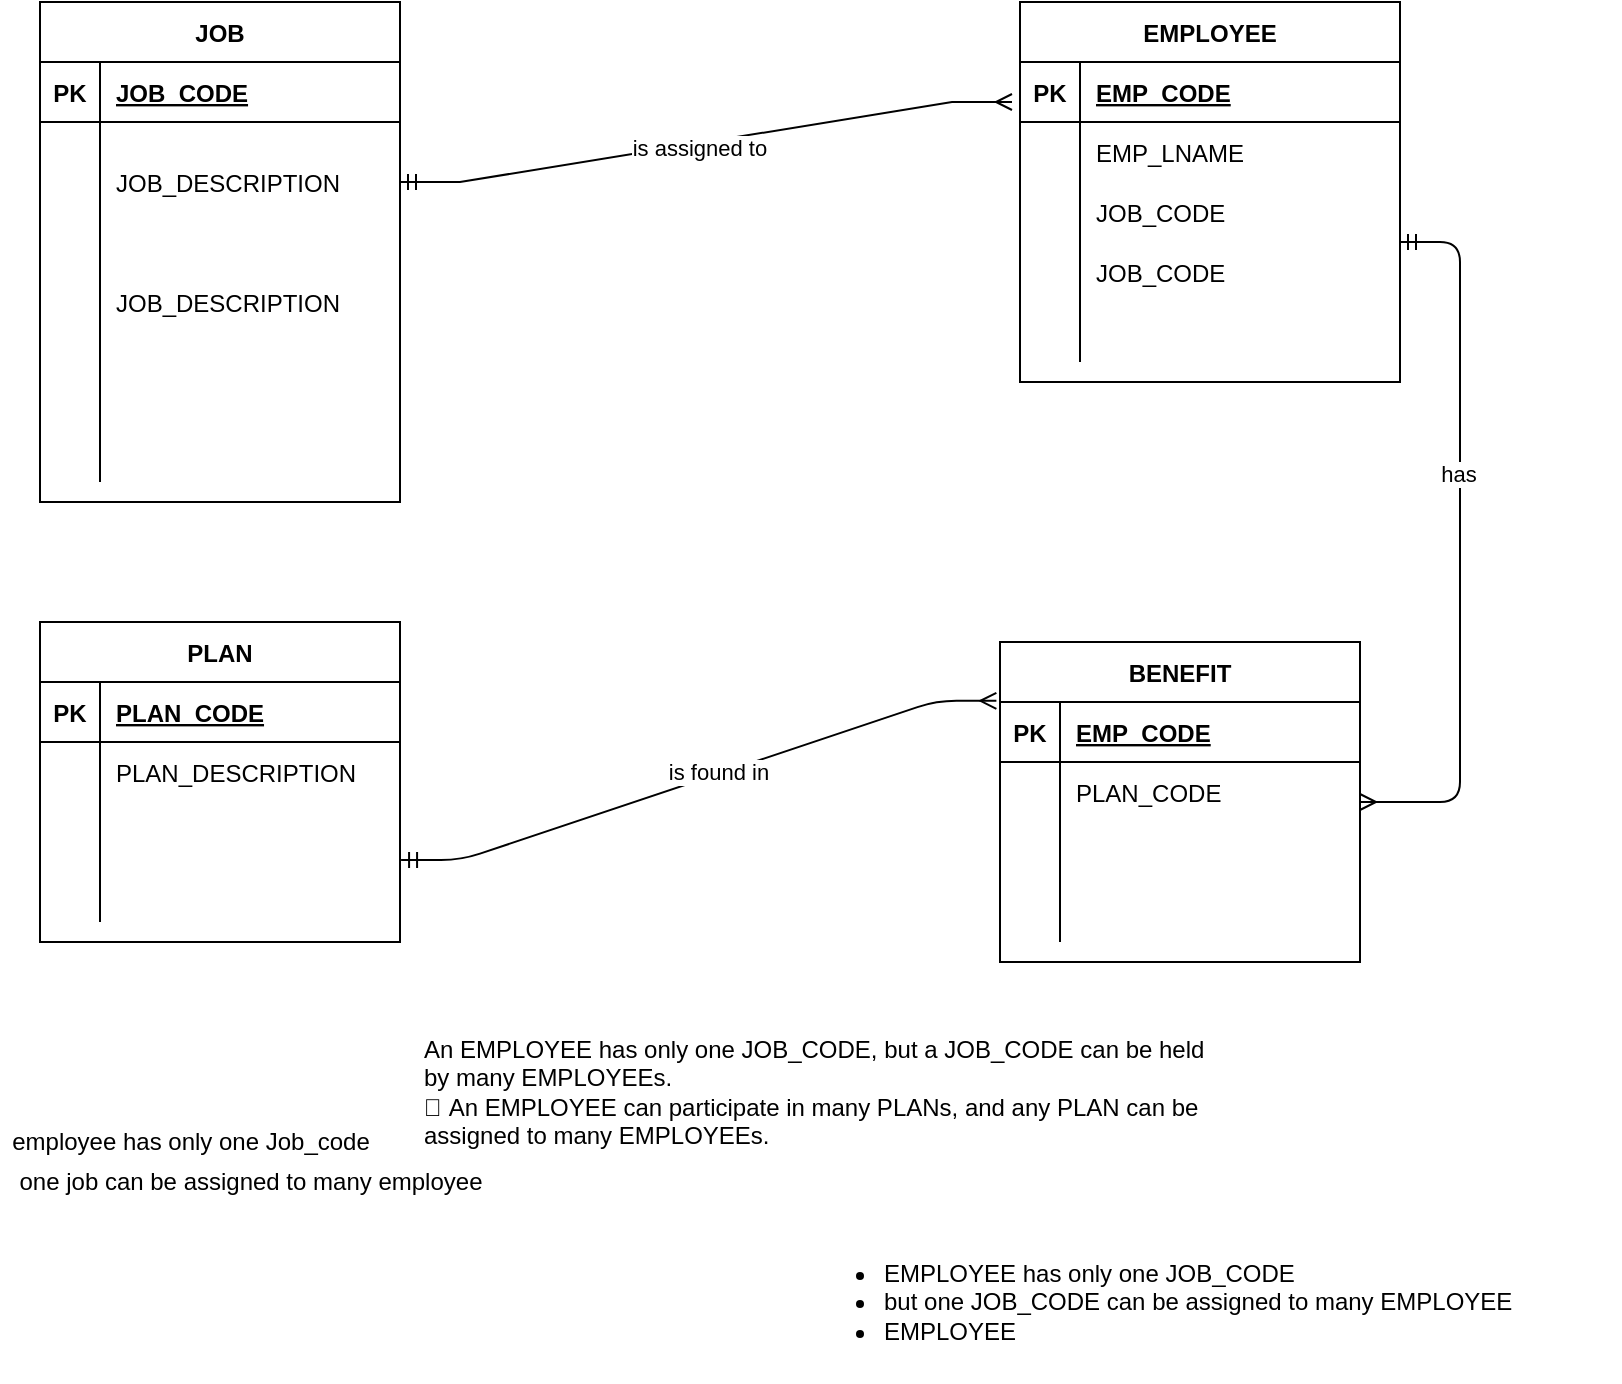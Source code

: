<mxfile version="15.3.1" type="github">
  <diagram id="K2ibX2l2OvX5-s6gczWc" name="Page-1">
    <mxGraphModel dx="1105" dy="579" grid="1" gridSize="10" guides="1" tooltips="1" connect="1" arrows="1" fold="1" page="1" pageScale="1" pageWidth="850" pageHeight="1100" math="0" shadow="0">
      <root>
        <mxCell id="0" />
        <mxCell id="1" parent="0" />
        <mxCell id="dyomKhumMqTRPVze4Xgc-1" value="EMPLOYEE" style="shape=table;startSize=30;container=1;collapsible=1;childLayout=tableLayout;fixedRows=1;rowLines=0;fontStyle=1;align=center;resizeLast=1;" vertex="1" parent="1">
          <mxGeometry x="530" y="50" width="190" height="190" as="geometry" />
        </mxCell>
        <mxCell id="dyomKhumMqTRPVze4Xgc-2" value="" style="shape=partialRectangle;collapsible=0;dropTarget=0;pointerEvents=0;fillColor=none;top=0;left=0;bottom=1;right=0;points=[[0,0.5],[1,0.5]];portConstraint=eastwest;" vertex="1" parent="dyomKhumMqTRPVze4Xgc-1">
          <mxGeometry y="30" width="190" height="30" as="geometry" />
        </mxCell>
        <mxCell id="dyomKhumMqTRPVze4Xgc-3" value="PK" style="shape=partialRectangle;connectable=0;fillColor=none;top=0;left=0;bottom=0;right=0;fontStyle=1;overflow=hidden;" vertex="1" parent="dyomKhumMqTRPVze4Xgc-2">
          <mxGeometry width="30" height="30" as="geometry">
            <mxRectangle width="30" height="30" as="alternateBounds" />
          </mxGeometry>
        </mxCell>
        <mxCell id="dyomKhumMqTRPVze4Xgc-4" value="EMP_CODE" style="shape=partialRectangle;connectable=0;fillColor=none;top=0;left=0;bottom=0;right=0;align=left;spacingLeft=6;fontStyle=5;overflow=hidden;" vertex="1" parent="dyomKhumMqTRPVze4Xgc-2">
          <mxGeometry x="30" width="160" height="30" as="geometry">
            <mxRectangle width="160" height="30" as="alternateBounds" />
          </mxGeometry>
        </mxCell>
        <mxCell id="dyomKhumMqTRPVze4Xgc-5" value="" style="shape=partialRectangle;collapsible=0;dropTarget=0;pointerEvents=0;fillColor=none;top=0;left=0;bottom=0;right=0;points=[[0,0.5],[1,0.5]];portConstraint=eastwest;" vertex="1" parent="dyomKhumMqTRPVze4Xgc-1">
          <mxGeometry y="60" width="190" height="30" as="geometry" />
        </mxCell>
        <mxCell id="dyomKhumMqTRPVze4Xgc-6" value="" style="shape=partialRectangle;connectable=0;fillColor=none;top=0;left=0;bottom=0;right=0;editable=1;overflow=hidden;" vertex="1" parent="dyomKhumMqTRPVze4Xgc-5">
          <mxGeometry width="30" height="30" as="geometry">
            <mxRectangle width="30" height="30" as="alternateBounds" />
          </mxGeometry>
        </mxCell>
        <mxCell id="dyomKhumMqTRPVze4Xgc-7" value="EMP_LNAME" style="shape=partialRectangle;connectable=0;fillColor=none;top=0;left=0;bottom=0;right=0;align=left;spacingLeft=6;overflow=hidden;" vertex="1" parent="dyomKhumMqTRPVze4Xgc-5">
          <mxGeometry x="30" width="160" height="30" as="geometry">
            <mxRectangle width="160" height="30" as="alternateBounds" />
          </mxGeometry>
        </mxCell>
        <mxCell id="dyomKhumMqTRPVze4Xgc-8" value="" style="shape=partialRectangle;collapsible=0;dropTarget=0;pointerEvents=0;fillColor=none;top=0;left=0;bottom=0;right=0;points=[[0,0.5],[1,0.5]];portConstraint=eastwest;" vertex="1" parent="dyomKhumMqTRPVze4Xgc-1">
          <mxGeometry y="90" width="190" height="30" as="geometry" />
        </mxCell>
        <mxCell id="dyomKhumMqTRPVze4Xgc-9" value="" style="shape=partialRectangle;connectable=0;fillColor=none;top=0;left=0;bottom=0;right=0;editable=1;overflow=hidden;" vertex="1" parent="dyomKhumMqTRPVze4Xgc-8">
          <mxGeometry width="30" height="30" as="geometry">
            <mxRectangle width="30" height="30" as="alternateBounds" />
          </mxGeometry>
        </mxCell>
        <mxCell id="dyomKhumMqTRPVze4Xgc-10" value="JOB_CODE" style="shape=partialRectangle;connectable=0;fillColor=none;top=0;left=0;bottom=0;right=0;align=left;spacingLeft=6;overflow=hidden;" vertex="1" parent="dyomKhumMqTRPVze4Xgc-8">
          <mxGeometry x="30" width="160" height="30" as="geometry">
            <mxRectangle width="160" height="30" as="alternateBounds" />
          </mxGeometry>
        </mxCell>
        <mxCell id="dyomKhumMqTRPVze4Xgc-87" value="" style="shape=partialRectangle;collapsible=0;dropTarget=0;pointerEvents=0;fillColor=none;top=0;left=0;bottom=0;right=0;points=[[0,0.5],[1,0.5]];portConstraint=eastwest;" vertex="1" parent="dyomKhumMqTRPVze4Xgc-1">
          <mxGeometry y="120" width="190" height="30" as="geometry" />
        </mxCell>
        <mxCell id="dyomKhumMqTRPVze4Xgc-88" value="" style="shape=partialRectangle;connectable=0;fillColor=none;top=0;left=0;bottom=0;right=0;editable=1;overflow=hidden;" vertex="1" parent="dyomKhumMqTRPVze4Xgc-87">
          <mxGeometry width="30" height="30" as="geometry">
            <mxRectangle width="30" height="30" as="alternateBounds" />
          </mxGeometry>
        </mxCell>
        <mxCell id="dyomKhumMqTRPVze4Xgc-89" value="JOB_CODE" style="shape=partialRectangle;connectable=0;fillColor=none;top=0;left=0;bottom=0;right=0;align=left;spacingLeft=6;overflow=hidden;" vertex="1" parent="dyomKhumMqTRPVze4Xgc-87">
          <mxGeometry x="30" width="160" height="30" as="geometry">
            <mxRectangle width="160" height="30" as="alternateBounds" />
          </mxGeometry>
        </mxCell>
        <mxCell id="dyomKhumMqTRPVze4Xgc-11" value="" style="shape=partialRectangle;collapsible=0;dropTarget=0;pointerEvents=0;fillColor=none;top=0;left=0;bottom=0;right=0;points=[[0,0.5],[1,0.5]];portConstraint=eastwest;" vertex="1" parent="dyomKhumMqTRPVze4Xgc-1">
          <mxGeometry y="150" width="190" height="30" as="geometry" />
        </mxCell>
        <mxCell id="dyomKhumMqTRPVze4Xgc-12" value="" style="shape=partialRectangle;connectable=0;fillColor=none;top=0;left=0;bottom=0;right=0;editable=1;overflow=hidden;" vertex="1" parent="dyomKhumMqTRPVze4Xgc-11">
          <mxGeometry width="30" height="30" as="geometry">
            <mxRectangle width="30" height="30" as="alternateBounds" />
          </mxGeometry>
        </mxCell>
        <mxCell id="dyomKhumMqTRPVze4Xgc-13" value="" style="shape=partialRectangle;connectable=0;fillColor=none;top=0;left=0;bottom=0;right=0;align=left;spacingLeft=6;overflow=hidden;" vertex="1" parent="dyomKhumMqTRPVze4Xgc-11">
          <mxGeometry x="30" width="160" height="30" as="geometry">
            <mxRectangle width="160" height="30" as="alternateBounds" />
          </mxGeometry>
        </mxCell>
        <mxCell id="dyomKhumMqTRPVze4Xgc-28" value="BENEFIT" style="shape=table;startSize=30;container=1;collapsible=1;childLayout=tableLayout;fixedRows=1;rowLines=0;fontStyle=1;align=center;resizeLast=1;" vertex="1" parent="1">
          <mxGeometry x="520" y="370" width="180" height="160" as="geometry" />
        </mxCell>
        <mxCell id="dyomKhumMqTRPVze4Xgc-29" value="" style="shape=partialRectangle;collapsible=0;dropTarget=0;pointerEvents=0;fillColor=none;top=0;left=0;bottom=1;right=0;points=[[0,0.5],[1,0.5]];portConstraint=eastwest;" vertex="1" parent="dyomKhumMqTRPVze4Xgc-28">
          <mxGeometry y="30" width="180" height="30" as="geometry" />
        </mxCell>
        <mxCell id="dyomKhumMqTRPVze4Xgc-30" value="PK" style="shape=partialRectangle;connectable=0;fillColor=none;top=0;left=0;bottom=0;right=0;fontStyle=1;overflow=hidden;" vertex="1" parent="dyomKhumMqTRPVze4Xgc-29">
          <mxGeometry width="30" height="30" as="geometry">
            <mxRectangle width="30" height="30" as="alternateBounds" />
          </mxGeometry>
        </mxCell>
        <mxCell id="dyomKhumMqTRPVze4Xgc-31" value="EMP_CODE" style="shape=partialRectangle;connectable=0;fillColor=none;top=0;left=0;bottom=0;right=0;align=left;spacingLeft=6;fontStyle=5;overflow=hidden;" vertex="1" parent="dyomKhumMqTRPVze4Xgc-29">
          <mxGeometry x="30" width="150" height="30" as="geometry">
            <mxRectangle width="150" height="30" as="alternateBounds" />
          </mxGeometry>
        </mxCell>
        <mxCell id="dyomKhumMqTRPVze4Xgc-32" value="" style="shape=partialRectangle;collapsible=0;dropTarget=0;pointerEvents=0;fillColor=none;top=0;left=0;bottom=0;right=0;points=[[0,0.5],[1,0.5]];portConstraint=eastwest;" vertex="1" parent="dyomKhumMqTRPVze4Xgc-28">
          <mxGeometry y="60" width="180" height="30" as="geometry" />
        </mxCell>
        <mxCell id="dyomKhumMqTRPVze4Xgc-33" value="" style="shape=partialRectangle;connectable=0;fillColor=none;top=0;left=0;bottom=0;right=0;editable=1;overflow=hidden;" vertex="1" parent="dyomKhumMqTRPVze4Xgc-32">
          <mxGeometry width="30" height="30" as="geometry">
            <mxRectangle width="30" height="30" as="alternateBounds" />
          </mxGeometry>
        </mxCell>
        <mxCell id="dyomKhumMqTRPVze4Xgc-34" value="PLAN_CODE" style="shape=partialRectangle;connectable=0;fillColor=none;top=0;left=0;bottom=0;right=0;align=left;spacingLeft=6;overflow=hidden;" vertex="1" parent="dyomKhumMqTRPVze4Xgc-32">
          <mxGeometry x="30" width="150" height="30" as="geometry">
            <mxRectangle width="150" height="30" as="alternateBounds" />
          </mxGeometry>
        </mxCell>
        <mxCell id="dyomKhumMqTRPVze4Xgc-35" value="" style="shape=partialRectangle;collapsible=0;dropTarget=0;pointerEvents=0;fillColor=none;top=0;left=0;bottom=0;right=0;points=[[0,0.5],[1,0.5]];portConstraint=eastwest;" vertex="1" parent="dyomKhumMqTRPVze4Xgc-28">
          <mxGeometry y="90" width="180" height="30" as="geometry" />
        </mxCell>
        <mxCell id="dyomKhumMqTRPVze4Xgc-36" value="" style="shape=partialRectangle;connectable=0;fillColor=none;top=0;left=0;bottom=0;right=0;editable=1;overflow=hidden;" vertex="1" parent="dyomKhumMqTRPVze4Xgc-35">
          <mxGeometry width="30" height="30" as="geometry">
            <mxRectangle width="30" height="30" as="alternateBounds" />
          </mxGeometry>
        </mxCell>
        <mxCell id="dyomKhumMqTRPVze4Xgc-37" value="" style="shape=partialRectangle;connectable=0;fillColor=none;top=0;left=0;bottom=0;right=0;align=left;spacingLeft=6;overflow=hidden;" vertex="1" parent="dyomKhumMqTRPVze4Xgc-35">
          <mxGeometry x="30" width="150" height="30" as="geometry">
            <mxRectangle width="150" height="30" as="alternateBounds" />
          </mxGeometry>
        </mxCell>
        <mxCell id="dyomKhumMqTRPVze4Xgc-38" value="" style="shape=partialRectangle;collapsible=0;dropTarget=0;pointerEvents=0;fillColor=none;top=0;left=0;bottom=0;right=0;points=[[0,0.5],[1,0.5]];portConstraint=eastwest;" vertex="1" parent="dyomKhumMqTRPVze4Xgc-28">
          <mxGeometry y="120" width="180" height="30" as="geometry" />
        </mxCell>
        <mxCell id="dyomKhumMqTRPVze4Xgc-39" value="" style="shape=partialRectangle;connectable=0;fillColor=none;top=0;left=0;bottom=0;right=0;editable=1;overflow=hidden;" vertex="1" parent="dyomKhumMqTRPVze4Xgc-38">
          <mxGeometry width="30" height="30" as="geometry">
            <mxRectangle width="30" height="30" as="alternateBounds" />
          </mxGeometry>
        </mxCell>
        <mxCell id="dyomKhumMqTRPVze4Xgc-40" value="" style="shape=partialRectangle;connectable=0;fillColor=none;top=0;left=0;bottom=0;right=0;align=left;spacingLeft=6;overflow=hidden;" vertex="1" parent="dyomKhumMqTRPVze4Xgc-38">
          <mxGeometry x="30" width="150" height="30" as="geometry">
            <mxRectangle width="150" height="30" as="alternateBounds" />
          </mxGeometry>
        </mxCell>
        <mxCell id="dyomKhumMqTRPVze4Xgc-41" value="JOB" style="shape=table;startSize=30;container=1;collapsible=1;childLayout=tableLayout;fixedRows=1;rowLines=0;fontStyle=1;align=center;resizeLast=1;" vertex="1" parent="1">
          <mxGeometry x="40" y="50" width="180" height="250" as="geometry" />
        </mxCell>
        <mxCell id="dyomKhumMqTRPVze4Xgc-42" value="" style="shape=partialRectangle;collapsible=0;dropTarget=0;pointerEvents=0;fillColor=none;top=0;left=0;bottom=1;right=0;points=[[0,0.5],[1,0.5]];portConstraint=eastwest;" vertex="1" parent="dyomKhumMqTRPVze4Xgc-41">
          <mxGeometry y="30" width="180" height="30" as="geometry" />
        </mxCell>
        <mxCell id="dyomKhumMqTRPVze4Xgc-43" value="PK" style="shape=partialRectangle;connectable=0;fillColor=none;top=0;left=0;bottom=0;right=0;fontStyle=1;overflow=hidden;" vertex="1" parent="dyomKhumMqTRPVze4Xgc-42">
          <mxGeometry width="30" height="30" as="geometry">
            <mxRectangle width="30" height="30" as="alternateBounds" />
          </mxGeometry>
        </mxCell>
        <mxCell id="dyomKhumMqTRPVze4Xgc-44" value="JOB_CODE" style="shape=partialRectangle;connectable=0;fillColor=none;top=0;left=0;bottom=0;right=0;align=left;spacingLeft=6;fontStyle=5;overflow=hidden;" vertex="1" parent="dyomKhumMqTRPVze4Xgc-42">
          <mxGeometry x="30" width="150" height="30" as="geometry">
            <mxRectangle width="150" height="30" as="alternateBounds" />
          </mxGeometry>
        </mxCell>
        <mxCell id="dyomKhumMqTRPVze4Xgc-45" value="" style="shape=partialRectangle;collapsible=0;dropTarget=0;pointerEvents=0;fillColor=none;top=0;left=0;bottom=0;right=0;points=[[0,0.5],[1,0.5]];portConstraint=eastwest;" vertex="1" parent="dyomKhumMqTRPVze4Xgc-41">
          <mxGeometry y="60" width="180" height="60" as="geometry" />
        </mxCell>
        <mxCell id="dyomKhumMqTRPVze4Xgc-46" value="" style="shape=partialRectangle;connectable=0;fillColor=none;top=0;left=0;bottom=0;right=0;editable=1;overflow=hidden;" vertex="1" parent="dyomKhumMqTRPVze4Xgc-45">
          <mxGeometry width="30" height="60" as="geometry">
            <mxRectangle width="30" height="60" as="alternateBounds" />
          </mxGeometry>
        </mxCell>
        <mxCell id="dyomKhumMqTRPVze4Xgc-47" value="JOB_DESCRIPTION" style="shape=partialRectangle;connectable=0;fillColor=none;top=0;left=0;bottom=0;right=0;align=left;spacingLeft=6;overflow=hidden;" vertex="1" parent="dyomKhumMqTRPVze4Xgc-45">
          <mxGeometry x="30" width="150" height="60" as="geometry">
            <mxRectangle width="150" height="60" as="alternateBounds" />
          </mxGeometry>
        </mxCell>
        <mxCell id="dyomKhumMqTRPVze4Xgc-104" value="" style="shape=partialRectangle;collapsible=0;dropTarget=0;pointerEvents=0;fillColor=none;top=0;left=0;bottom=0;right=0;points=[[0,0.5],[1,0.5]];portConstraint=eastwest;" vertex="1" parent="dyomKhumMqTRPVze4Xgc-41">
          <mxGeometry y="120" width="180" height="60" as="geometry" />
        </mxCell>
        <mxCell id="dyomKhumMqTRPVze4Xgc-105" value="" style="shape=partialRectangle;connectable=0;fillColor=none;top=0;left=0;bottom=0;right=0;editable=1;overflow=hidden;" vertex="1" parent="dyomKhumMqTRPVze4Xgc-104">
          <mxGeometry width="30" height="60" as="geometry">
            <mxRectangle width="30" height="60" as="alternateBounds" />
          </mxGeometry>
        </mxCell>
        <mxCell id="dyomKhumMqTRPVze4Xgc-106" value="JOB_DESCRIPTION" style="shape=partialRectangle;connectable=0;fillColor=none;top=0;left=0;bottom=0;right=0;align=left;spacingLeft=6;overflow=hidden;" vertex="1" parent="dyomKhumMqTRPVze4Xgc-104">
          <mxGeometry x="30" width="150" height="60" as="geometry">
            <mxRectangle width="150" height="60" as="alternateBounds" />
          </mxGeometry>
        </mxCell>
        <mxCell id="dyomKhumMqTRPVze4Xgc-48" value="" style="shape=partialRectangle;collapsible=0;dropTarget=0;pointerEvents=0;fillColor=none;top=0;left=0;bottom=0;right=0;points=[[0,0.5],[1,0.5]];portConstraint=eastwest;" vertex="1" parent="dyomKhumMqTRPVze4Xgc-41">
          <mxGeometry y="180" width="180" height="30" as="geometry" />
        </mxCell>
        <mxCell id="dyomKhumMqTRPVze4Xgc-49" value="" style="shape=partialRectangle;connectable=0;fillColor=none;top=0;left=0;bottom=0;right=0;editable=1;overflow=hidden;" vertex="1" parent="dyomKhumMqTRPVze4Xgc-48">
          <mxGeometry width="30" height="30" as="geometry">
            <mxRectangle width="30" height="30" as="alternateBounds" />
          </mxGeometry>
        </mxCell>
        <mxCell id="dyomKhumMqTRPVze4Xgc-50" value="" style="shape=partialRectangle;connectable=0;fillColor=none;top=0;left=0;bottom=0;right=0;align=left;spacingLeft=6;overflow=hidden;" vertex="1" parent="dyomKhumMqTRPVze4Xgc-48">
          <mxGeometry x="30" width="150" height="30" as="geometry">
            <mxRectangle width="150" height="30" as="alternateBounds" />
          </mxGeometry>
        </mxCell>
        <mxCell id="dyomKhumMqTRPVze4Xgc-51" value="" style="shape=partialRectangle;collapsible=0;dropTarget=0;pointerEvents=0;fillColor=none;top=0;left=0;bottom=0;right=0;points=[[0,0.5],[1,0.5]];portConstraint=eastwest;" vertex="1" parent="dyomKhumMqTRPVze4Xgc-41">
          <mxGeometry y="210" width="180" height="30" as="geometry" />
        </mxCell>
        <mxCell id="dyomKhumMqTRPVze4Xgc-52" value="" style="shape=partialRectangle;connectable=0;fillColor=none;top=0;left=0;bottom=0;right=0;editable=1;overflow=hidden;" vertex="1" parent="dyomKhumMqTRPVze4Xgc-51">
          <mxGeometry width="30" height="30" as="geometry">
            <mxRectangle width="30" height="30" as="alternateBounds" />
          </mxGeometry>
        </mxCell>
        <mxCell id="dyomKhumMqTRPVze4Xgc-53" value="" style="shape=partialRectangle;connectable=0;fillColor=none;top=0;left=0;bottom=0;right=0;align=left;spacingLeft=6;overflow=hidden;" vertex="1" parent="dyomKhumMqTRPVze4Xgc-51">
          <mxGeometry x="30" width="150" height="30" as="geometry">
            <mxRectangle width="150" height="30" as="alternateBounds" />
          </mxGeometry>
        </mxCell>
        <mxCell id="dyomKhumMqTRPVze4Xgc-54" value="PLAN" style="shape=table;startSize=30;container=1;collapsible=1;childLayout=tableLayout;fixedRows=1;rowLines=0;fontStyle=1;align=center;resizeLast=1;" vertex="1" parent="1">
          <mxGeometry x="40" y="360" width="180" height="160" as="geometry" />
        </mxCell>
        <mxCell id="dyomKhumMqTRPVze4Xgc-55" value="" style="shape=partialRectangle;collapsible=0;dropTarget=0;pointerEvents=0;fillColor=none;top=0;left=0;bottom=1;right=0;points=[[0,0.5],[1,0.5]];portConstraint=eastwest;" vertex="1" parent="dyomKhumMqTRPVze4Xgc-54">
          <mxGeometry y="30" width="180" height="30" as="geometry" />
        </mxCell>
        <mxCell id="dyomKhumMqTRPVze4Xgc-56" value="PK" style="shape=partialRectangle;connectable=0;fillColor=none;top=0;left=0;bottom=0;right=0;fontStyle=1;overflow=hidden;" vertex="1" parent="dyomKhumMqTRPVze4Xgc-55">
          <mxGeometry width="30" height="30" as="geometry">
            <mxRectangle width="30" height="30" as="alternateBounds" />
          </mxGeometry>
        </mxCell>
        <mxCell id="dyomKhumMqTRPVze4Xgc-57" value="PLAN_CODE" style="shape=partialRectangle;connectable=0;fillColor=none;top=0;left=0;bottom=0;right=0;align=left;spacingLeft=6;fontStyle=5;overflow=hidden;" vertex="1" parent="dyomKhumMqTRPVze4Xgc-55">
          <mxGeometry x="30" width="150" height="30" as="geometry">
            <mxRectangle width="150" height="30" as="alternateBounds" />
          </mxGeometry>
        </mxCell>
        <mxCell id="dyomKhumMqTRPVze4Xgc-58" value="" style="shape=partialRectangle;collapsible=0;dropTarget=0;pointerEvents=0;fillColor=none;top=0;left=0;bottom=0;right=0;points=[[0,0.5],[1,0.5]];portConstraint=eastwest;" vertex="1" parent="dyomKhumMqTRPVze4Xgc-54">
          <mxGeometry y="60" width="180" height="30" as="geometry" />
        </mxCell>
        <mxCell id="dyomKhumMqTRPVze4Xgc-59" value="" style="shape=partialRectangle;connectable=0;fillColor=none;top=0;left=0;bottom=0;right=0;editable=1;overflow=hidden;" vertex="1" parent="dyomKhumMqTRPVze4Xgc-58">
          <mxGeometry width="30" height="30" as="geometry">
            <mxRectangle width="30" height="30" as="alternateBounds" />
          </mxGeometry>
        </mxCell>
        <mxCell id="dyomKhumMqTRPVze4Xgc-60" value="PLAN_DESCRIPTION" style="shape=partialRectangle;connectable=0;fillColor=none;top=0;left=0;bottom=0;right=0;align=left;spacingLeft=6;overflow=hidden;" vertex="1" parent="dyomKhumMqTRPVze4Xgc-58">
          <mxGeometry x="30" width="150" height="30" as="geometry">
            <mxRectangle width="150" height="30" as="alternateBounds" />
          </mxGeometry>
        </mxCell>
        <mxCell id="dyomKhumMqTRPVze4Xgc-61" value="" style="shape=partialRectangle;collapsible=0;dropTarget=0;pointerEvents=0;fillColor=none;top=0;left=0;bottom=0;right=0;points=[[0,0.5],[1,0.5]];portConstraint=eastwest;" vertex="1" parent="dyomKhumMqTRPVze4Xgc-54">
          <mxGeometry y="90" width="180" height="30" as="geometry" />
        </mxCell>
        <mxCell id="dyomKhumMqTRPVze4Xgc-62" value="" style="shape=partialRectangle;connectable=0;fillColor=none;top=0;left=0;bottom=0;right=0;editable=1;overflow=hidden;" vertex="1" parent="dyomKhumMqTRPVze4Xgc-61">
          <mxGeometry width="30" height="30" as="geometry">
            <mxRectangle width="30" height="30" as="alternateBounds" />
          </mxGeometry>
        </mxCell>
        <mxCell id="dyomKhumMqTRPVze4Xgc-63" value="" style="shape=partialRectangle;connectable=0;fillColor=none;top=0;left=0;bottom=0;right=0;align=left;spacingLeft=6;overflow=hidden;" vertex="1" parent="dyomKhumMqTRPVze4Xgc-61">
          <mxGeometry x="30" width="150" height="30" as="geometry">
            <mxRectangle width="150" height="30" as="alternateBounds" />
          </mxGeometry>
        </mxCell>
        <mxCell id="dyomKhumMqTRPVze4Xgc-64" value="" style="shape=partialRectangle;collapsible=0;dropTarget=0;pointerEvents=0;fillColor=none;top=0;left=0;bottom=0;right=0;points=[[0,0.5],[1,0.5]];portConstraint=eastwest;" vertex="1" parent="dyomKhumMqTRPVze4Xgc-54">
          <mxGeometry y="120" width="180" height="30" as="geometry" />
        </mxCell>
        <mxCell id="dyomKhumMqTRPVze4Xgc-65" value="" style="shape=partialRectangle;connectable=0;fillColor=none;top=0;left=0;bottom=0;right=0;editable=1;overflow=hidden;" vertex="1" parent="dyomKhumMqTRPVze4Xgc-64">
          <mxGeometry width="30" height="30" as="geometry">
            <mxRectangle width="30" height="30" as="alternateBounds" />
          </mxGeometry>
        </mxCell>
        <mxCell id="dyomKhumMqTRPVze4Xgc-66" value="" style="shape=partialRectangle;connectable=0;fillColor=none;top=0;left=0;bottom=0;right=0;align=left;spacingLeft=6;overflow=hidden;" vertex="1" parent="dyomKhumMqTRPVze4Xgc-64">
          <mxGeometry x="30" width="150" height="30" as="geometry">
            <mxRectangle width="150" height="30" as="alternateBounds" />
          </mxGeometry>
        </mxCell>
        <mxCell id="dyomKhumMqTRPVze4Xgc-71" value="" style="edgeStyle=entityRelationEdgeStyle;fontSize=12;html=1;endArrow=ERmany;startArrow=ERmandOne;rounded=0;endFill=0;exitX=1;exitY=0.5;exitDx=0;exitDy=0;" edge="1" parent="1" source="dyomKhumMqTRPVze4Xgc-45">
          <mxGeometry width="100" height="100" relative="1" as="geometry">
            <mxPoint x="220" y="190" as="sourcePoint" />
            <mxPoint x="526" y="100" as="targetPoint" />
          </mxGeometry>
        </mxCell>
        <mxCell id="dyomKhumMqTRPVze4Xgc-90" value="Text" style="edgeLabel;html=1;align=center;verticalAlign=middle;resizable=0;points=[];" vertex="1" connectable="0" parent="dyomKhumMqTRPVze4Xgc-71">
          <mxGeometry x="-0.024" y="-1" relative="1" as="geometry">
            <mxPoint y="-1" as="offset" />
          </mxGeometry>
        </mxCell>
        <mxCell id="dyomKhumMqTRPVze4Xgc-112" value="is assigned to&amp;nbsp;" style="edgeLabel;html=1;align=center;verticalAlign=middle;resizable=0;points=[];" vertex="1" connectable="0" parent="dyomKhumMqTRPVze4Xgc-71">
          <mxGeometry x="-0.016" y="-2" relative="1" as="geometry">
            <mxPoint as="offset" />
          </mxGeometry>
        </mxCell>
        <mxCell id="dyomKhumMqTRPVze4Xgc-72" value="" style="edgeStyle=entityRelationEdgeStyle;fontSize=12;html=1;endArrow=ERmany;startArrow=ERmandOne;exitX=1.003;exitY=-0.033;exitDx=0;exitDy=0;exitPerimeter=0;entryX=-0.01;entryY=-0.02;entryDx=0;entryDy=0;entryPerimeter=0;endFill=0;" edge="1" parent="1" source="dyomKhumMqTRPVze4Xgc-64" target="dyomKhumMqTRPVze4Xgc-29">
          <mxGeometry width="100" height="100" relative="1" as="geometry">
            <mxPoint x="270" y="490" as="sourcePoint" />
            <mxPoint x="370" y="390" as="targetPoint" />
          </mxGeometry>
        </mxCell>
        <mxCell id="dyomKhumMqTRPVze4Xgc-114" value="is found in" style="edgeLabel;html=1;align=center;verticalAlign=middle;resizable=0;points=[];" vertex="1" connectable="0" parent="dyomKhumMqTRPVze4Xgc-72">
          <mxGeometry x="0.063" relative="1" as="geometry">
            <mxPoint y="-1" as="offset" />
          </mxGeometry>
        </mxCell>
        <mxCell id="dyomKhumMqTRPVze4Xgc-113" value="one job can be assigned to many employee" style="text;html=1;align=center;verticalAlign=middle;resizable=0;points=[];autosize=1;strokeColor=none;fillColor=none;" vertex="1" parent="1">
          <mxGeometry x="20" y="630" width="250" height="20" as="geometry" />
        </mxCell>
        <mxCell id="dyomKhumMqTRPVze4Xgc-119" value="" style="edgeStyle=entityRelationEdgeStyle;fontSize=12;html=1;endArrow=ERmany;startArrow=ERmandOne;endFill=0;" edge="1" parent="1" target="dyomKhumMqTRPVze4Xgc-28">
          <mxGeometry width="100" height="100" relative="1" as="geometry">
            <mxPoint x="720" y="170" as="sourcePoint" />
            <mxPoint x="780" y="230" as="targetPoint" />
          </mxGeometry>
        </mxCell>
        <mxCell id="dyomKhumMqTRPVze4Xgc-120" value="has" style="edgeLabel;html=1;align=center;verticalAlign=middle;resizable=0;points=[];" vertex="1" connectable="0" parent="dyomKhumMqTRPVze4Xgc-119">
          <mxGeometry x="-0.189" y="-1" relative="1" as="geometry">
            <mxPoint as="offset" />
          </mxGeometry>
        </mxCell>
        <mxCell id="dyomKhumMqTRPVze4Xgc-121" value="An EMPLOYEE has only one JOB_CODE, but a JOB_CODE can be held&#xa;by many EMPLOYEEs.&#xa; An EMPLOYEE can participate in many PLANs, and any PLAN can be&#xa;assigned to many EMPLOYEEs." style="text;whiteSpace=wrap;html=1;" vertex="1" parent="1">
          <mxGeometry x="230" y="560" width="420" height="70" as="geometry" />
        </mxCell>
        <mxCell id="dyomKhumMqTRPVze4Xgc-122" value="employee has only one Job_code" style="text;html=1;align=center;verticalAlign=middle;resizable=0;points=[];autosize=1;strokeColor=none;fillColor=none;" vertex="1" parent="1">
          <mxGeometry x="20" y="610" width="190" height="20" as="geometry" />
        </mxCell>
        <mxCell id="dyomKhumMqTRPVze4Xgc-123" value="&lt;ul&gt;&lt;li&gt;&lt;span style=&quot;text-align: center&quot;&gt;EMPLOYEE has only one JOB_CODE&lt;/span&gt;&lt;br&gt;&lt;/li&gt;&lt;li&gt;&lt;span style=&quot;text-align: center&quot;&gt;but one JOB_CODE can be assigned to many&amp;nbsp;&lt;/span&gt;EMPLOYEE&amp;nbsp;&lt;br&gt;&lt;/li&gt;&lt;li&gt;&lt;span style=&quot;text-align: center&quot;&gt;EMPLOYEE&amp;nbsp;&lt;/span&gt;&lt;br&gt;&lt;/li&gt;&lt;/ul&gt;" style="text;strokeColor=none;fillColor=none;html=1;whiteSpace=wrap;verticalAlign=middle;overflow=hidden;" vertex="1" parent="1">
          <mxGeometry x="420" y="660" width="410" height="80" as="geometry" />
        </mxCell>
      </root>
    </mxGraphModel>
  </diagram>
</mxfile>
